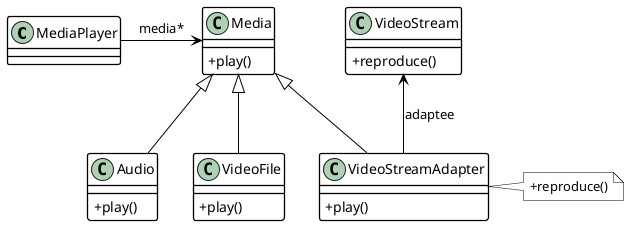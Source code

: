 @startuml ej1
skinparam ClassBackgroundColor transparent
skinparam classAttributeIconSize 0 
skinparam ClassBorderThickness 1.3
skinparam ClassBorderColor Black
skinparam ArrowColor Black
skinparam shadowing false
skinparam NoteBackgroundColor transparent
skinparam NoteBorderColor Black


class MediaPlayer{
    
}

class Media{
    +play()
}

Media <-l- MediaPlayer : media*

class Audio{
    +play()
}

class VideoFile{
    +play()
}

Media <|-- Audio
Media <|-- VideoFile

class VideoStream{
    +reproduce()
}

class VideoStreamAdapter{
    +play()
}
VideoStream <-- VideoStreamAdapter : adaptee
Media <|-- VideoStreamAdapter
note "+reproduce()" as N
N .l. VideoStreamAdapter

@enduml